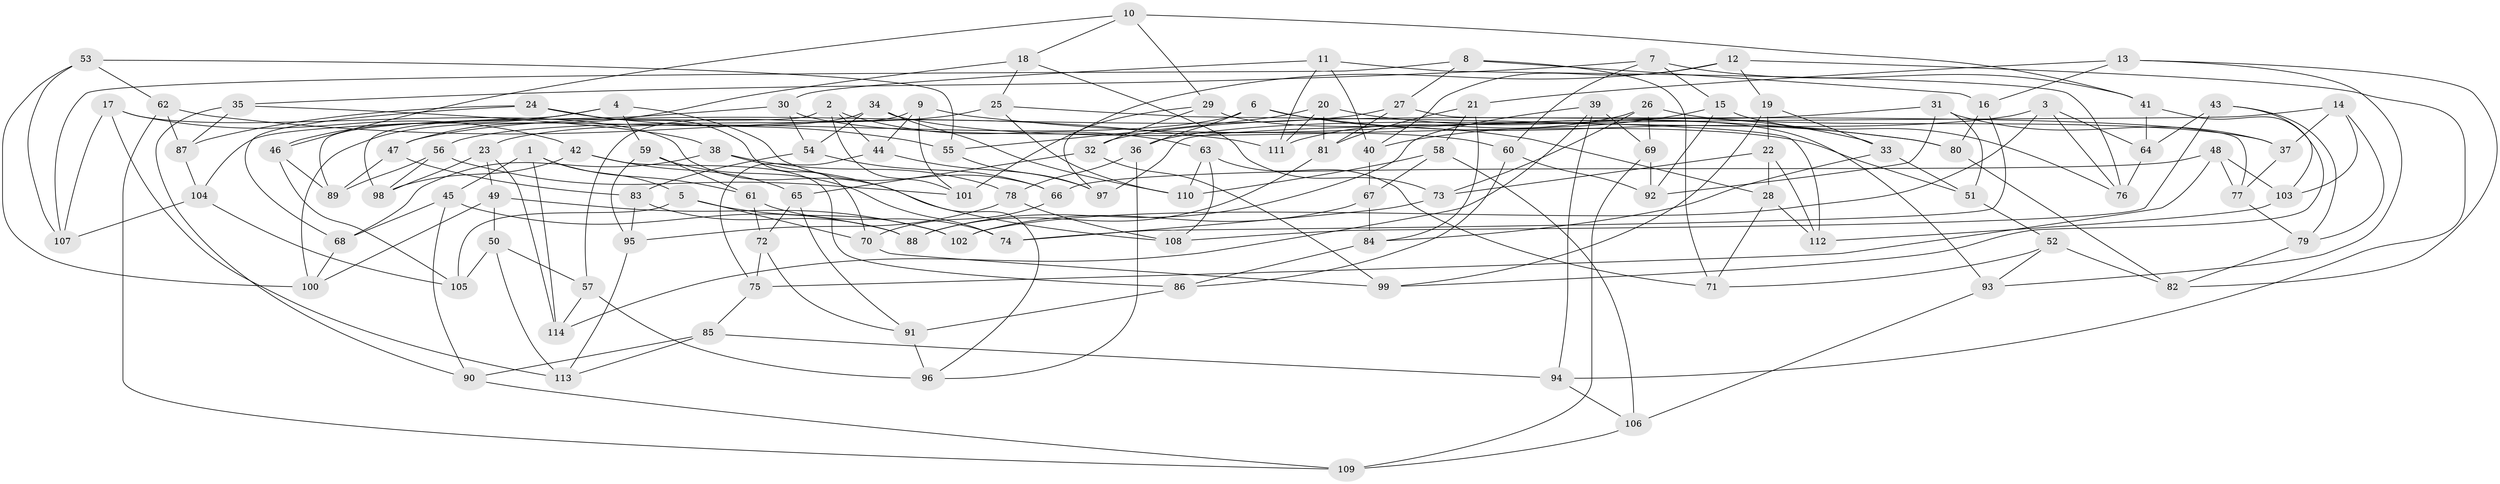 // Generated by graph-tools (version 1.1) at 2025/50/03/09/25 03:50:57]
// undirected, 114 vertices, 228 edges
graph export_dot {
graph [start="1"]
  node [color=gray90,style=filled];
  1;
  2;
  3;
  4;
  5;
  6;
  7;
  8;
  9;
  10;
  11;
  12;
  13;
  14;
  15;
  16;
  17;
  18;
  19;
  20;
  21;
  22;
  23;
  24;
  25;
  26;
  27;
  28;
  29;
  30;
  31;
  32;
  33;
  34;
  35;
  36;
  37;
  38;
  39;
  40;
  41;
  42;
  43;
  44;
  45;
  46;
  47;
  48;
  49;
  50;
  51;
  52;
  53;
  54;
  55;
  56;
  57;
  58;
  59;
  60;
  61;
  62;
  63;
  64;
  65;
  66;
  67;
  68;
  69;
  70;
  71;
  72;
  73;
  74;
  75;
  76;
  77;
  78;
  79;
  80;
  81;
  82;
  83;
  84;
  85;
  86;
  87;
  88;
  89;
  90;
  91;
  92;
  93;
  94;
  95;
  96;
  97;
  98;
  99;
  100;
  101;
  102;
  103;
  104;
  105;
  106;
  107;
  108;
  109;
  110;
  111;
  112;
  113;
  114;
  1 -- 5;
  1 -- 45;
  1 -- 61;
  1 -- 114;
  2 -- 63;
  2 -- 101;
  2 -- 98;
  2 -- 44;
  3 -- 76;
  3 -- 102;
  3 -- 36;
  3 -- 64;
  4 -- 89;
  4 -- 59;
  4 -- 66;
  4 -- 46;
  5 -- 105;
  5 -- 70;
  5 -- 102;
  6 -- 36;
  6 -- 28;
  6 -- 23;
  6 -- 80;
  7 -- 15;
  7 -- 35;
  7 -- 60;
  7 -- 41;
  8 -- 27;
  8 -- 107;
  8 -- 71;
  8 -- 16;
  9 -- 80;
  9 -- 101;
  9 -- 57;
  9 -- 44;
  10 -- 41;
  10 -- 29;
  10 -- 18;
  10 -- 46;
  11 -- 30;
  11 -- 111;
  11 -- 40;
  11 -- 76;
  12 -- 94;
  12 -- 19;
  12 -- 40;
  12 -- 101;
  13 -- 21;
  13 -- 82;
  13 -- 16;
  13 -- 93;
  14 -- 103;
  14 -- 97;
  14 -- 79;
  14 -- 37;
  15 -- 92;
  15 -- 40;
  15 -- 76;
  16 -- 80;
  16 -- 74;
  17 -- 113;
  17 -- 108;
  17 -- 42;
  17 -- 107;
  18 -- 47;
  18 -- 25;
  18 -- 73;
  19 -- 99;
  19 -- 33;
  19 -- 22;
  20 -- 81;
  20 -- 55;
  20 -- 111;
  20 -- 33;
  21 -- 81;
  21 -- 84;
  21 -- 58;
  22 -- 112;
  22 -- 73;
  22 -- 28;
  23 -- 114;
  23 -- 98;
  23 -- 49;
  24 -- 87;
  24 -- 55;
  24 -- 70;
  24 -- 68;
  25 -- 56;
  25 -- 112;
  25 -- 110;
  26 -- 111;
  26 -- 69;
  26 -- 73;
  26 -- 37;
  27 -- 47;
  27 -- 81;
  27 -- 77;
  28 -- 112;
  28 -- 71;
  29 -- 93;
  29 -- 97;
  29 -- 32;
  30 -- 104;
  30 -- 60;
  30 -- 54;
  31 -- 92;
  31 -- 32;
  31 -- 37;
  31 -- 51;
  32 -- 99;
  32 -- 65;
  33 -- 84;
  33 -- 51;
  34 -- 110;
  34 -- 51;
  34 -- 54;
  34 -- 100;
  35 -- 87;
  35 -- 90;
  35 -- 38;
  36 -- 78;
  36 -- 96;
  37 -- 77;
  38 -- 78;
  38 -- 96;
  38 -- 68;
  39 -- 114;
  39 -- 94;
  39 -- 88;
  39 -- 69;
  40 -- 67;
  41 -- 99;
  41 -- 64;
  42 -- 65;
  42 -- 98;
  42 -- 86;
  43 -- 79;
  43 -- 64;
  43 -- 103;
  43 -- 108;
  44 -- 97;
  44 -- 75;
  45 -- 88;
  45 -- 68;
  45 -- 90;
  46 -- 105;
  46 -- 89;
  47 -- 89;
  47 -- 83;
  48 -- 75;
  48 -- 103;
  48 -- 77;
  48 -- 66;
  49 -- 102;
  49 -- 50;
  49 -- 100;
  50 -- 113;
  50 -- 57;
  50 -- 105;
  51 -- 52;
  52 -- 71;
  52 -- 93;
  52 -- 82;
  53 -- 62;
  53 -- 107;
  53 -- 100;
  53 -- 55;
  54 -- 66;
  54 -- 83;
  55 -- 97;
  56 -- 89;
  56 -- 101;
  56 -- 98;
  57 -- 96;
  57 -- 114;
  58 -- 106;
  58 -- 110;
  58 -- 67;
  59 -- 95;
  59 -- 61;
  59 -- 74;
  60 -- 92;
  60 -- 86;
  61 -- 72;
  61 -- 74;
  62 -- 109;
  62 -- 111;
  62 -- 87;
  63 -- 108;
  63 -- 71;
  63 -- 110;
  64 -- 76;
  65 -- 72;
  65 -- 91;
  66 -- 70;
  67 -- 84;
  67 -- 102;
  68 -- 100;
  69 -- 92;
  69 -- 109;
  70 -- 99;
  72 -- 75;
  72 -- 91;
  73 -- 74;
  75 -- 85;
  77 -- 79;
  78 -- 108;
  78 -- 95;
  79 -- 82;
  80 -- 82;
  81 -- 88;
  83 -- 88;
  83 -- 95;
  84 -- 86;
  85 -- 94;
  85 -- 90;
  85 -- 113;
  86 -- 91;
  87 -- 104;
  90 -- 109;
  91 -- 96;
  93 -- 106;
  94 -- 106;
  95 -- 113;
  103 -- 112;
  104 -- 105;
  104 -- 107;
  106 -- 109;
}
